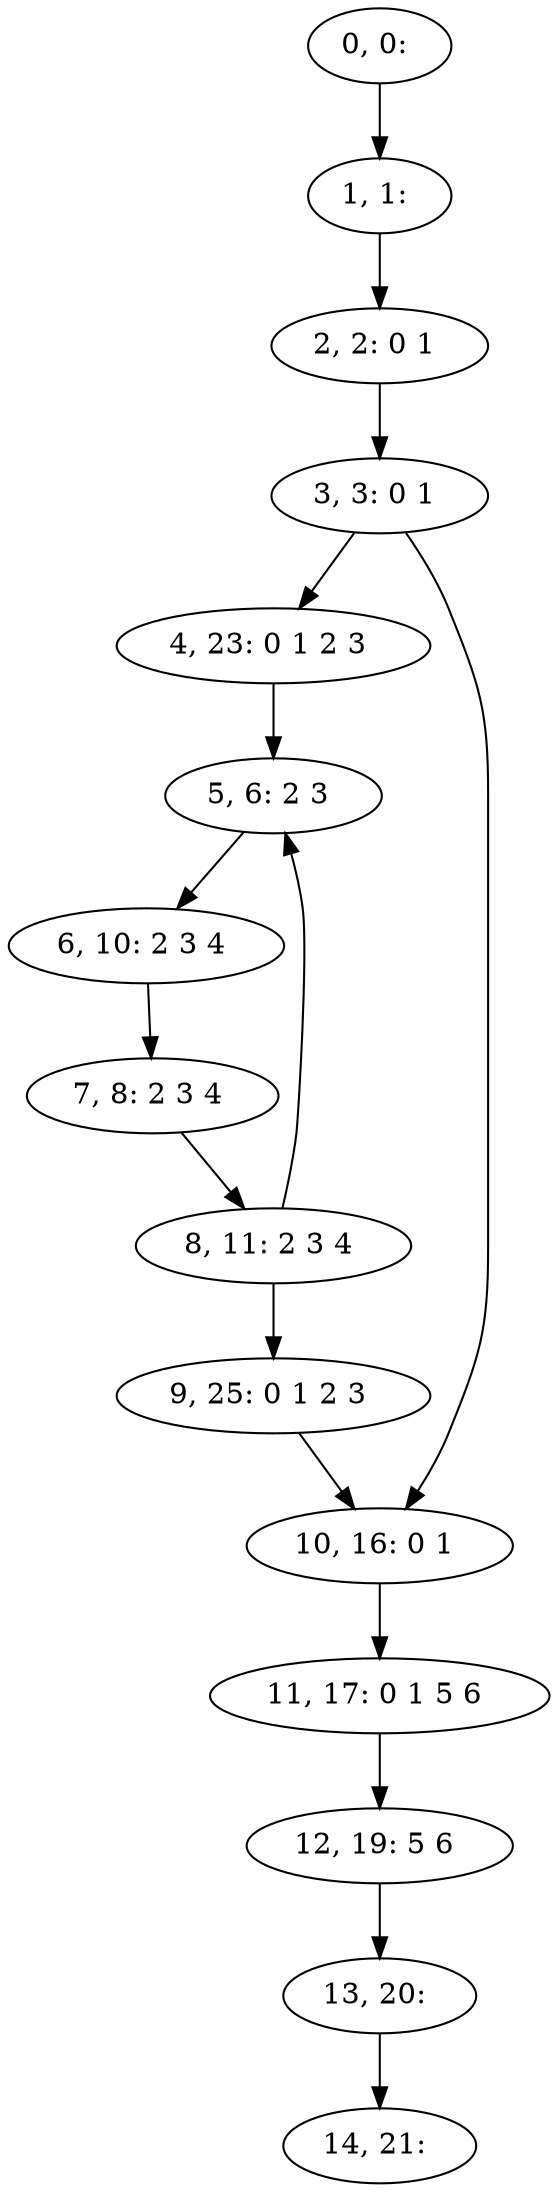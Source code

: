 digraph G {
0[label="0, 0: "];
1[label="1, 1: "];
2[label="2, 2: 0 1 "];
3[label="3, 3: 0 1 "];
4[label="4, 23: 0 1 2 3 "];
5[label="5, 6: 2 3 "];
6[label="6, 10: 2 3 4 "];
7[label="7, 8: 2 3 4 "];
8[label="8, 11: 2 3 4 "];
9[label="9, 25: 0 1 2 3 "];
10[label="10, 16: 0 1 "];
11[label="11, 17: 0 1 5 6 "];
12[label="12, 19: 5 6 "];
13[label="13, 20: "];
14[label="14, 21: "];
0->1 ;
1->2 ;
2->3 ;
3->4 ;
3->10 ;
4->5 ;
5->6 ;
6->7 ;
7->8 ;
8->9 ;
8->5 ;
9->10 ;
10->11 ;
11->12 ;
12->13 ;
13->14 ;
}
